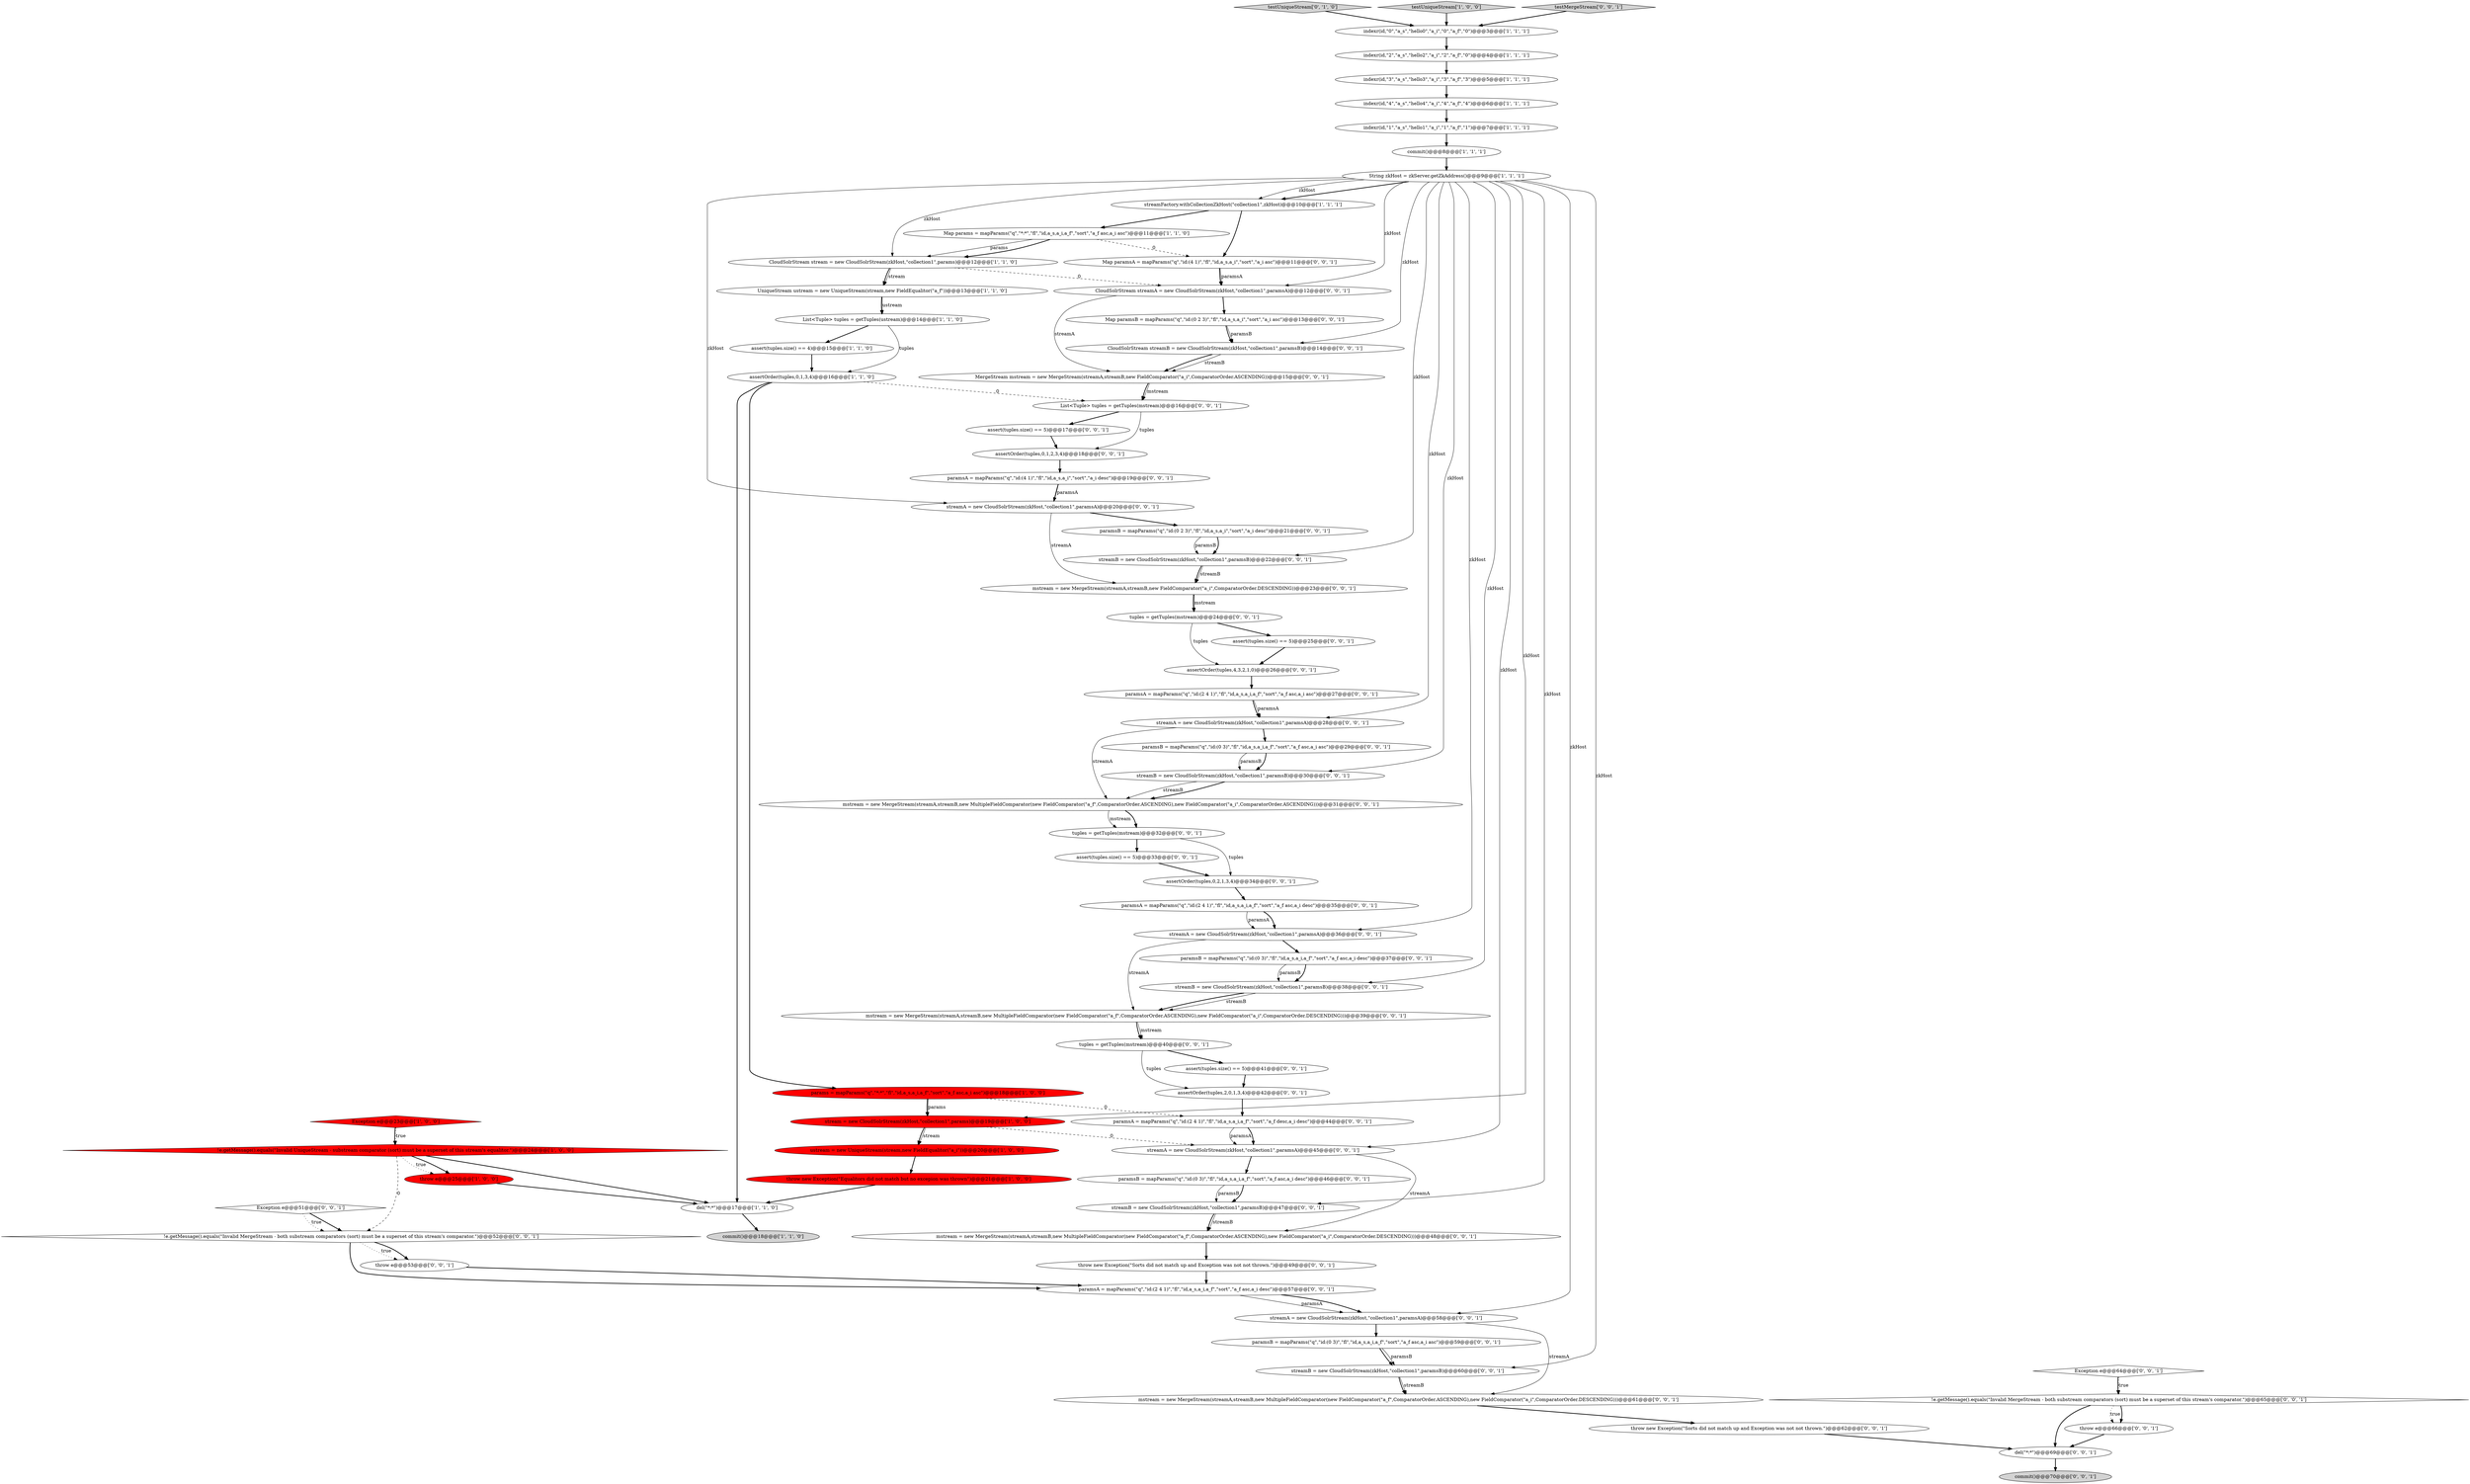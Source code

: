 digraph {
53 [style = filled, label = "commit()@@@70@@@['0', '0', '1']", fillcolor = lightgray, shape = ellipse image = "AAA0AAABBB3BBB"];
63 [style = filled, label = "Exception e@@@51@@@['0', '0', '1']", fillcolor = white, shape = diamond image = "AAA0AAABBB3BBB"];
31 [style = filled, label = "mstream = new MergeStream(streamA,streamB,new MultipleFieldComparator(new FieldComparator(\"a_f\",ComparatorOrder.ASCENDING),new FieldComparator(\"a_i\",ComparatorOrder.DESCENDING)))@@@48@@@['0', '0', '1']", fillcolor = white, shape = ellipse image = "AAA0AAABBB3BBB"];
39 [style = filled, label = "paramsA = mapParams(\"q\",\"id:(2 4 1)\",\"fl\",\"id,a_s,a_i,a_f\",\"sort\",\"a_f asc,a_i asc\")@@@27@@@['0', '0', '1']", fillcolor = white, shape = ellipse image = "AAA0AAABBB3BBB"];
8 [style = filled, label = "Exception e@@@23@@@['1', '0', '0']", fillcolor = red, shape = diamond image = "AAA1AAABBB1BBB"];
9 [style = filled, label = "throw e@@@25@@@['1', '0', '0']", fillcolor = red, shape = ellipse image = "AAA1AAABBB1BBB"];
42 [style = filled, label = "throw new Exception(\"Sorts did not match up and Exception was not not thrown.\")@@@62@@@['0', '0', '1']", fillcolor = white, shape = ellipse image = "AAA0AAABBB3BBB"];
23 [style = filled, label = "indexr(id,\"3\",\"a_s\",\"hello3\",\"a_i\",\"3\",\"a_f\",\"3\")@@@5@@@['1', '1', '1']", fillcolor = white, shape = ellipse image = "AAA0AAABBB1BBB"];
44 [style = filled, label = "assert(tuples.size() == 5)@@@25@@@['0', '0', '1']", fillcolor = white, shape = ellipse image = "AAA0AAABBB3BBB"];
32 [style = filled, label = "paramsB = mapParams(\"q\",\"id:(0 2 3)\",\"fl\",\"id,a_s,a_i\",\"sort\",\"a_i desc\")@@@21@@@['0', '0', '1']", fillcolor = white, shape = ellipse image = "AAA0AAABBB3BBB"];
46 [style = filled, label = "del(\"*:*\")@@@69@@@['0', '0', '1']", fillcolor = white, shape = ellipse image = "AAA0AAABBB3BBB"];
72 [style = filled, label = "paramsA = mapParams(\"q\",\"id:(2 4 1)\",\"fl\",\"id,a_s,a_i,a_f\",\"sort\",\"a_f asc,a_i desc\")@@@57@@@['0', '0', '1']", fillcolor = white, shape = ellipse image = "AAA0AAABBB3BBB"];
30 [style = filled, label = "Map paramsA = mapParams(\"q\",\"id:(4 1)\",\"fl\",\"id,a_s,a_i\",\"sort\",\"a_i asc\")@@@11@@@['0', '0', '1']", fillcolor = white, shape = ellipse image = "AAA0AAABBB3BBB"];
60 [style = filled, label = "Exception e@@@64@@@['0', '0', '1']", fillcolor = white, shape = diamond image = "AAA0AAABBB3BBB"];
73 [style = filled, label = "assert(tuples.size() == 5)@@@41@@@['0', '0', '1']", fillcolor = white, shape = ellipse image = "AAA0AAABBB3BBB"];
19 [style = filled, label = "assertOrder(tuples,0,1,3,4)@@@16@@@['1', '1', '0']", fillcolor = white, shape = ellipse image = "AAA0AAABBB1BBB"];
26 [style = filled, label = "streamB = new CloudSolrStream(zkHost,\"collection1\",paramsB)@@@60@@@['0', '0', '1']", fillcolor = white, shape = ellipse image = "AAA0AAABBB3BBB"];
4 [style = filled, label = "indexr(id,\"0\",\"a_s\",\"hello0\",\"a_i\",\"0\",\"a_f\",\"0\")@@@3@@@['1', '1', '1']", fillcolor = white, shape = ellipse image = "AAA0AAABBB1BBB"];
21 [style = filled, label = "commit()@@@8@@@['1', '1', '1']", fillcolor = white, shape = ellipse image = "AAA0AAABBB1BBB"];
49 [style = filled, label = "paramsB = mapParams(\"q\",\"id:(0 3)\",\"fl\",\"id,a_s,a_i,a_f\",\"sort\",\"a_f asc,a_i desc\")@@@37@@@['0', '0', '1']", fillcolor = white, shape = ellipse image = "AAA0AAABBB3BBB"];
52 [style = filled, label = "streamA = new CloudSolrStream(zkHost,\"collection1\",paramsA)@@@28@@@['0', '0', '1']", fillcolor = white, shape = ellipse image = "AAA0AAABBB3BBB"];
71 [style = filled, label = "streamB = new CloudSolrStream(zkHost,\"collection1\",paramsB)@@@30@@@['0', '0', '1']", fillcolor = white, shape = ellipse image = "AAA0AAABBB3BBB"];
36 [style = filled, label = "assertOrder(tuples,4,3,2,1,0)@@@26@@@['0', '0', '1']", fillcolor = white, shape = ellipse image = "AAA0AAABBB3BBB"];
69 [style = filled, label = "assertOrder(tuples,0,2,1,3,4)@@@34@@@['0', '0', '1']", fillcolor = white, shape = ellipse image = "AAA0AAABBB3BBB"];
20 [style = filled, label = "indexr(id,\"2\",\"a_s\",\"hello2\",\"a_i\",\"2\",\"a_f\",\"0\")@@@4@@@['1', '1', '1']", fillcolor = white, shape = ellipse image = "AAA0AAABBB1BBB"];
11 [style = filled, label = "!e.getMessage().equals(\"Invalid UniqueStream - substream comparator (sort) must be a superset of this stream's equalitor.\")@@@24@@@['1', '0', '0']", fillcolor = red, shape = diamond image = "AAA1AAABBB1BBB"];
1 [style = filled, label = "indexr(id,\"4\",\"a_s\",\"hello4\",\"a_i\",\"4\",\"a_f\",\"4\")@@@6@@@['1', '1', '1']", fillcolor = white, shape = ellipse image = "AAA0AAABBB1BBB"];
14 [style = filled, label = "streamFactory.withCollectionZkHost(\"collection1\",zkHost)@@@10@@@['1', '1', '1']", fillcolor = white, shape = ellipse image = "AAA0AAABBB1BBB"];
70 [style = filled, label = "streamB = new CloudSolrStream(zkHost,\"collection1\",paramsB)@@@38@@@['0', '0', '1']", fillcolor = white, shape = ellipse image = "AAA0AAABBB3BBB"];
35 [style = filled, label = "streamA = new CloudSolrStream(zkHost,\"collection1\",paramsA)@@@45@@@['0', '0', '1']", fillcolor = white, shape = ellipse image = "AAA0AAABBB3BBB"];
51 [style = filled, label = "paramsB = mapParams(\"q\",\"id:(0 3)\",\"fl\",\"id,a_s,a_i,a_f\",\"sort\",\"a_f asc,a_i asc\")@@@29@@@['0', '0', '1']", fillcolor = white, shape = ellipse image = "AAA0AAABBB3BBB"];
24 [style = filled, label = "testUniqueStream['0', '1', '0']", fillcolor = lightgray, shape = diamond image = "AAA0AAABBB2BBB"];
58 [style = filled, label = "paramsA = mapParams(\"q\",\"id:(2 4 1)\",\"fl\",\"id,a_s,a_i,a_f\",\"sort\",\"a_f desc,a_i desc\")@@@44@@@['0', '0', '1']", fillcolor = white, shape = ellipse image = "AAA0AAABBB3BBB"];
61 [style = filled, label = "Map paramsB = mapParams(\"q\",\"id:(0 2 3)\",\"fl\",\"id,a_s,a_i\",\"sort\",\"a_i asc\")@@@13@@@['0', '0', '1']", fillcolor = white, shape = ellipse image = "AAA0AAABBB3BBB"];
67 [style = filled, label = "paramsA = mapParams(\"q\",\"id:(2 4 1)\",\"fl\",\"id,a_s,a_i,a_f\",\"sort\",\"a_f asc,a_i desc\")@@@35@@@['0', '0', '1']", fillcolor = white, shape = ellipse image = "AAA0AAABBB3BBB"];
75 [style = filled, label = "streamA = new CloudSolrStream(zkHost,\"collection1\",paramsA)@@@36@@@['0', '0', '1']", fillcolor = white, shape = ellipse image = "AAA0AAABBB3BBB"];
41 [style = filled, label = "tuples = getTuples(mstream)@@@24@@@['0', '0', '1']", fillcolor = white, shape = ellipse image = "AAA0AAABBB3BBB"];
12 [style = filled, label = "UniqueStream ustream = new UniqueStream(stream,new FieldEqualitor(\"a_f\"))@@@13@@@['1', '1', '0']", fillcolor = white, shape = ellipse image = "AAA0AAABBB1BBB"];
37 [style = filled, label = "mstream = new MergeStream(streamA,streamB,new MultipleFieldComparator(new FieldComparator(\"a_f\",ComparatorOrder.ASCENDING),new FieldComparator(\"a_i\",ComparatorOrder.DESCENDING)))@@@39@@@['0', '0', '1']", fillcolor = white, shape = ellipse image = "AAA0AAABBB3BBB"];
22 [style = filled, label = "List<Tuple> tuples = getTuples(ustream)@@@14@@@['1', '1', '0']", fillcolor = white, shape = ellipse image = "AAA0AAABBB1BBB"];
55 [style = filled, label = "MergeStream mstream = new MergeStream(streamA,streamB,new FieldComparator(\"a_i\",ComparatorOrder.ASCENDING))@@@15@@@['0', '0', '1']", fillcolor = white, shape = ellipse image = "AAA0AAABBB3BBB"];
74 [style = filled, label = "paramsB = mapParams(\"q\",\"id:(0 3)\",\"fl\",\"id,a_s,a_i,a_f\",\"sort\",\"a_f asc,a_i desc\")@@@46@@@['0', '0', '1']", fillcolor = white, shape = ellipse image = "AAA0AAABBB3BBB"];
27 [style = filled, label = "CloudSolrStream streamA = new CloudSolrStream(zkHost,\"collection1\",paramsA)@@@12@@@['0', '0', '1']", fillcolor = white, shape = ellipse image = "AAA0AAABBB3BBB"];
43 [style = filled, label = "paramsB = mapParams(\"q\",\"id:(0 3)\",\"fl\",\"id,a_s,a_i,a_f\",\"sort\",\"a_f asc,a_i asc\")@@@59@@@['0', '0', '1']", fillcolor = white, shape = ellipse image = "AAA0AAABBB3BBB"];
59 [style = filled, label = "streamA = new CloudSolrStream(zkHost,\"collection1\",paramsA)@@@20@@@['0', '0', '1']", fillcolor = white, shape = ellipse image = "AAA0AAABBB3BBB"];
48 [style = filled, label = "assertOrder(tuples,2,0,1,3,4)@@@42@@@['0', '0', '1']", fillcolor = white, shape = ellipse image = "AAA0AAABBB3BBB"];
64 [style = filled, label = "streamB = new CloudSolrStream(zkHost,\"collection1\",paramsB)@@@47@@@['0', '0', '1']", fillcolor = white, shape = ellipse image = "AAA0AAABBB3BBB"];
66 [style = filled, label = "mstream = new MergeStream(streamA,streamB,new MultipleFieldComparator(new FieldComparator(\"a_f\",ComparatorOrder.ASCENDING),new FieldComparator(\"a_i\",ComparatorOrder.ASCENDING)))@@@31@@@['0', '0', '1']", fillcolor = white, shape = ellipse image = "AAA0AAABBB3BBB"];
47 [style = filled, label = "mstream = new MergeStream(streamA,streamB,new FieldComparator(\"a_i\",ComparatorOrder.DESCENDING))@@@23@@@['0', '0', '1']", fillcolor = white, shape = ellipse image = "AAA0AAABBB3BBB"];
10 [style = filled, label = "indexr(id,\"1\",\"a_s\",\"hello1\",\"a_i\",\"1\",\"a_f\",\"1\")@@@7@@@['1', '1', '1']", fillcolor = white, shape = ellipse image = "AAA0AAABBB1BBB"];
15 [style = filled, label = "testUniqueStream['1', '0', '0']", fillcolor = lightgray, shape = diamond image = "AAA0AAABBB1BBB"];
57 [style = filled, label = "List<Tuple> tuples = getTuples(mstream)@@@16@@@['0', '0', '1']", fillcolor = white, shape = ellipse image = "AAA0AAABBB3BBB"];
68 [style = filled, label = "tuples = getTuples(mstream)@@@40@@@['0', '0', '1']", fillcolor = white, shape = ellipse image = "AAA0AAABBB3BBB"];
5 [style = filled, label = "String zkHost = zkServer.getZkAddress()@@@9@@@['1', '1', '1']", fillcolor = white, shape = ellipse image = "AAA0AAABBB1BBB"];
28 [style = filled, label = "tuples = getTuples(mstream)@@@32@@@['0', '0', '1']", fillcolor = white, shape = ellipse image = "AAA0AAABBB3BBB"];
65 [style = filled, label = "testMergeStream['0', '0', '1']", fillcolor = lightgray, shape = diamond image = "AAA0AAABBB3BBB"];
3 [style = filled, label = "params = mapParams(\"q\",\"*:*\",\"fl\",\"id,a_s,a_i,a_f\",\"sort\",\"a_f asc,a_i asc\")@@@18@@@['1', '0', '0']", fillcolor = red, shape = ellipse image = "AAA1AAABBB1BBB"];
18 [style = filled, label = "Map params = mapParams(\"q\",\"*:*\",\"fl\",\"id,a_s,a_i,a_f\",\"sort\",\"a_f asc,a_i asc\")@@@11@@@['1', '1', '0']", fillcolor = white, shape = ellipse image = "AAA0AAABBB1BBB"];
62 [style = filled, label = "mstream = new MergeStream(streamA,streamB,new MultipleFieldComparator(new FieldComparator(\"a_f\",ComparatorOrder.ASCENDING),new FieldComparator(\"a_i\",ComparatorOrder.DESCENDING)))@@@61@@@['0', '0', '1']", fillcolor = white, shape = ellipse image = "AAA0AAABBB3BBB"];
16 [style = filled, label = "throw new Exception(\"Equalitors did not match but no excepion was thrown\")@@@21@@@['1', '0', '0']", fillcolor = red, shape = ellipse image = "AAA1AAABBB1BBB"];
56 [style = filled, label = "throw e@@@66@@@['0', '0', '1']", fillcolor = white, shape = ellipse image = "AAA0AAABBB3BBB"];
34 [style = filled, label = "assert(tuples.size() == 5)@@@33@@@['0', '0', '1']", fillcolor = white, shape = ellipse image = "AAA0AAABBB3BBB"];
33 [style = filled, label = "paramsA = mapParams(\"q\",\"id:(4 1)\",\"fl\",\"id,a_s,a_i\",\"sort\",\"a_i desc\")@@@19@@@['0', '0', '1']", fillcolor = white, shape = ellipse image = "AAA0AAABBB3BBB"];
50 [style = filled, label = "!e.getMessage().equals(\"Invalid MergeStream - both substream comparators (sort) must be a superset of this stream's comparator.\")@@@52@@@['0', '0', '1']", fillcolor = white, shape = diamond image = "AAA0AAABBB3BBB"];
6 [style = filled, label = "del(\"*:*\")@@@17@@@['1', '1', '0']", fillcolor = white, shape = ellipse image = "AAA0AAABBB1BBB"];
77 [style = filled, label = "streamB = new CloudSolrStream(zkHost,\"collection1\",paramsB)@@@22@@@['0', '0', '1']", fillcolor = white, shape = ellipse image = "AAA0AAABBB3BBB"];
13 [style = filled, label = "stream = new CloudSolrStream(zkHost,\"collection1\",params)@@@19@@@['1', '0', '0']", fillcolor = red, shape = ellipse image = "AAA1AAABBB1BBB"];
76 [style = filled, label = "assert(tuples.size() == 5)@@@17@@@['0', '0', '1']", fillcolor = white, shape = ellipse image = "AAA0AAABBB3BBB"];
17 [style = filled, label = "ustream = new UniqueStream(stream,new FieldEqualitor(\"a_i\"))@@@20@@@['1', '0', '0']", fillcolor = red, shape = ellipse image = "AAA1AAABBB1BBB"];
25 [style = filled, label = "streamA = new CloudSolrStream(zkHost,\"collection1\",paramsA)@@@58@@@['0', '0', '1']", fillcolor = white, shape = ellipse image = "AAA0AAABBB3BBB"];
38 [style = filled, label = "!e.getMessage().equals(\"Invalid MergeStream - both substream comparators (sort) must be a superset of this stream's comparator.\")@@@65@@@['0', '0', '1']", fillcolor = white, shape = diamond image = "AAA0AAABBB3BBB"];
40 [style = filled, label = "throw e@@@53@@@['0', '0', '1']", fillcolor = white, shape = ellipse image = "AAA0AAABBB3BBB"];
54 [style = filled, label = "CloudSolrStream streamB = new CloudSolrStream(zkHost,\"collection1\",paramsB)@@@14@@@['0', '0', '1']", fillcolor = white, shape = ellipse image = "AAA0AAABBB3BBB"];
2 [style = filled, label = "assert(tuples.size() == 4)@@@15@@@['1', '1', '0']", fillcolor = white, shape = ellipse image = "AAA0AAABBB1BBB"];
7 [style = filled, label = "commit()@@@18@@@['1', '1', '0']", fillcolor = lightgray, shape = ellipse image = "AAA0AAABBB1BBB"];
0 [style = filled, label = "CloudSolrStream stream = new CloudSolrStream(zkHost,\"collection1\",params)@@@12@@@['1', '1', '0']", fillcolor = white, shape = ellipse image = "AAA0AAABBB1BBB"];
29 [style = filled, label = "throw new Exception(\"Sorts did not match up and Exception was not not thrown.\")@@@49@@@['0', '0', '1']", fillcolor = white, shape = ellipse image = "AAA0AAABBB3BBB"];
45 [style = filled, label = "assertOrder(tuples,0,1,2,3,4)@@@18@@@['0', '0', '1']", fillcolor = white, shape = ellipse image = "AAA0AAABBB3BBB"];
74->64 [style = solid, label="paramsB"];
54->55 [style = bold, label=""];
58->35 [style = solid, label="paramsA"];
71->66 [style = solid, label="streamB"];
5->52 [style = solid, label="zkHost"];
5->25 [style = solid, label="zkHost"];
18->30 [style = dashed, label="0"];
72->25 [style = solid, label="paramsA"];
28->69 [style = solid, label="tuples"];
45->33 [style = bold, label=""];
70->37 [style = bold, label=""];
25->43 [style = bold, label=""];
43->26 [style = bold, label=""];
60->38 [style = dotted, label="true"];
11->9 [style = bold, label=""];
29->72 [style = bold, label=""];
68->73 [style = bold, label=""];
9->6 [style = bold, label=""];
77->47 [style = bold, label=""];
13->17 [style = bold, label=""];
5->70 [style = solid, label="zkHost"];
55->57 [style = bold, label=""];
64->31 [style = bold, label=""];
5->54 [style = solid, label="zkHost"];
62->42 [style = bold, label=""];
5->75 [style = solid, label="zkHost"];
13->17 [style = solid, label="stream"];
38->56 [style = bold, label=""];
5->35 [style = solid, label="zkHost"];
47->41 [style = solid, label="mstream"];
39->52 [style = solid, label="paramsA"];
18->0 [style = solid, label="params"];
63->50 [style = bold, label=""];
34->69 [style = bold, label=""];
66->28 [style = bold, label=""];
40->72 [style = bold, label=""];
8->11 [style = bold, label=""];
52->66 [style = solid, label="streamA"];
19->3 [style = bold, label=""];
70->37 [style = solid, label="streamB"];
18->0 [style = bold, label=""];
12->22 [style = bold, label=""];
49->70 [style = bold, label=""];
17->16 [style = bold, label=""];
51->71 [style = bold, label=""];
22->19 [style = solid, label="tuples"];
14->30 [style = bold, label=""];
42->46 [style = bold, label=""];
16->6 [style = bold, label=""];
59->32 [style = bold, label=""];
30->27 [style = bold, label=""];
5->26 [style = solid, label="zkHost"];
33->59 [style = solid, label="paramsA"];
58->35 [style = bold, label=""];
56->46 [style = bold, label=""];
31->29 [style = bold, label=""];
10->21 [style = bold, label=""];
0->27 [style = dashed, label="0"];
19->6 [style = bold, label=""];
25->62 [style = solid, label="streamA"];
68->48 [style = solid, label="tuples"];
39->52 [style = bold, label=""];
20->23 [style = bold, label=""];
63->50 [style = dotted, label="true"];
32->77 [style = bold, label=""];
57->76 [style = bold, label=""];
73->48 [style = bold, label=""];
47->41 [style = bold, label=""];
38->46 [style = bold, label=""];
14->18 [style = bold, label=""];
5->14 [style = solid, label="zkHost"];
50->72 [style = bold, label=""];
52->51 [style = bold, label=""];
6->7 [style = bold, label=""];
75->37 [style = solid, label="streamA"];
54->55 [style = solid, label="streamB"];
26->62 [style = solid, label="streamB"];
48->58 [style = bold, label=""];
5->77 [style = solid, label="zkHost"];
22->2 [style = bold, label=""];
67->75 [style = bold, label=""];
13->35 [style = dashed, label="0"];
37->68 [style = solid, label="mstream"];
5->13 [style = solid, label="zkHost"];
0->12 [style = bold, label=""];
35->74 [style = bold, label=""];
5->59 [style = solid, label="zkHost"];
26->62 [style = bold, label=""];
11->9 [style = dotted, label="true"];
60->38 [style = bold, label=""];
36->39 [style = bold, label=""];
67->75 [style = solid, label="paramsA"];
21->5 [style = bold, label=""];
3->13 [style = solid, label="params"];
30->27 [style = solid, label="paramsA"];
66->28 [style = solid, label="mstream"];
5->64 [style = solid, label="zkHost"];
76->45 [style = bold, label=""];
33->59 [style = bold, label=""];
4->20 [style = bold, label=""];
61->54 [style = solid, label="paramsB"];
8->11 [style = dotted, label="true"];
75->49 [style = bold, label=""];
12->22 [style = solid, label="ustream"];
61->54 [style = bold, label=""];
5->27 [style = solid, label="zkHost"];
43->26 [style = solid, label="paramsB"];
71->66 [style = bold, label=""];
37->68 [style = bold, label=""];
49->70 [style = solid, label="paramsB"];
2->19 [style = bold, label=""];
44->36 [style = bold, label=""];
72->25 [style = bold, label=""];
69->67 [style = bold, label=""];
51->71 [style = solid, label="paramsB"];
28->34 [style = bold, label=""];
50->40 [style = dotted, label="true"];
27->61 [style = bold, label=""];
5->0 [style = solid, label="zkHost"];
19->57 [style = dashed, label="0"];
3->58 [style = dashed, label="0"];
11->6 [style = bold, label=""];
11->50 [style = dashed, label="0"];
46->53 [style = bold, label=""];
5->71 [style = solid, label="zkHost"];
77->47 [style = solid, label="streamB"];
74->64 [style = bold, label=""];
55->57 [style = solid, label="mstream"];
65->4 [style = bold, label=""];
5->14 [style = bold, label=""];
0->12 [style = solid, label="stream"];
24->4 [style = bold, label=""];
64->31 [style = solid, label="streamB"];
38->56 [style = dotted, label="true"];
27->55 [style = solid, label="streamA"];
50->40 [style = bold, label=""];
15->4 [style = bold, label=""];
23->1 [style = bold, label=""];
3->13 [style = bold, label=""];
32->77 [style = solid, label="paramsB"];
57->45 [style = solid, label="tuples"];
41->36 [style = solid, label="tuples"];
1->10 [style = bold, label=""];
41->44 [style = bold, label=""];
35->31 [style = solid, label="streamA"];
59->47 [style = solid, label="streamA"];
}
